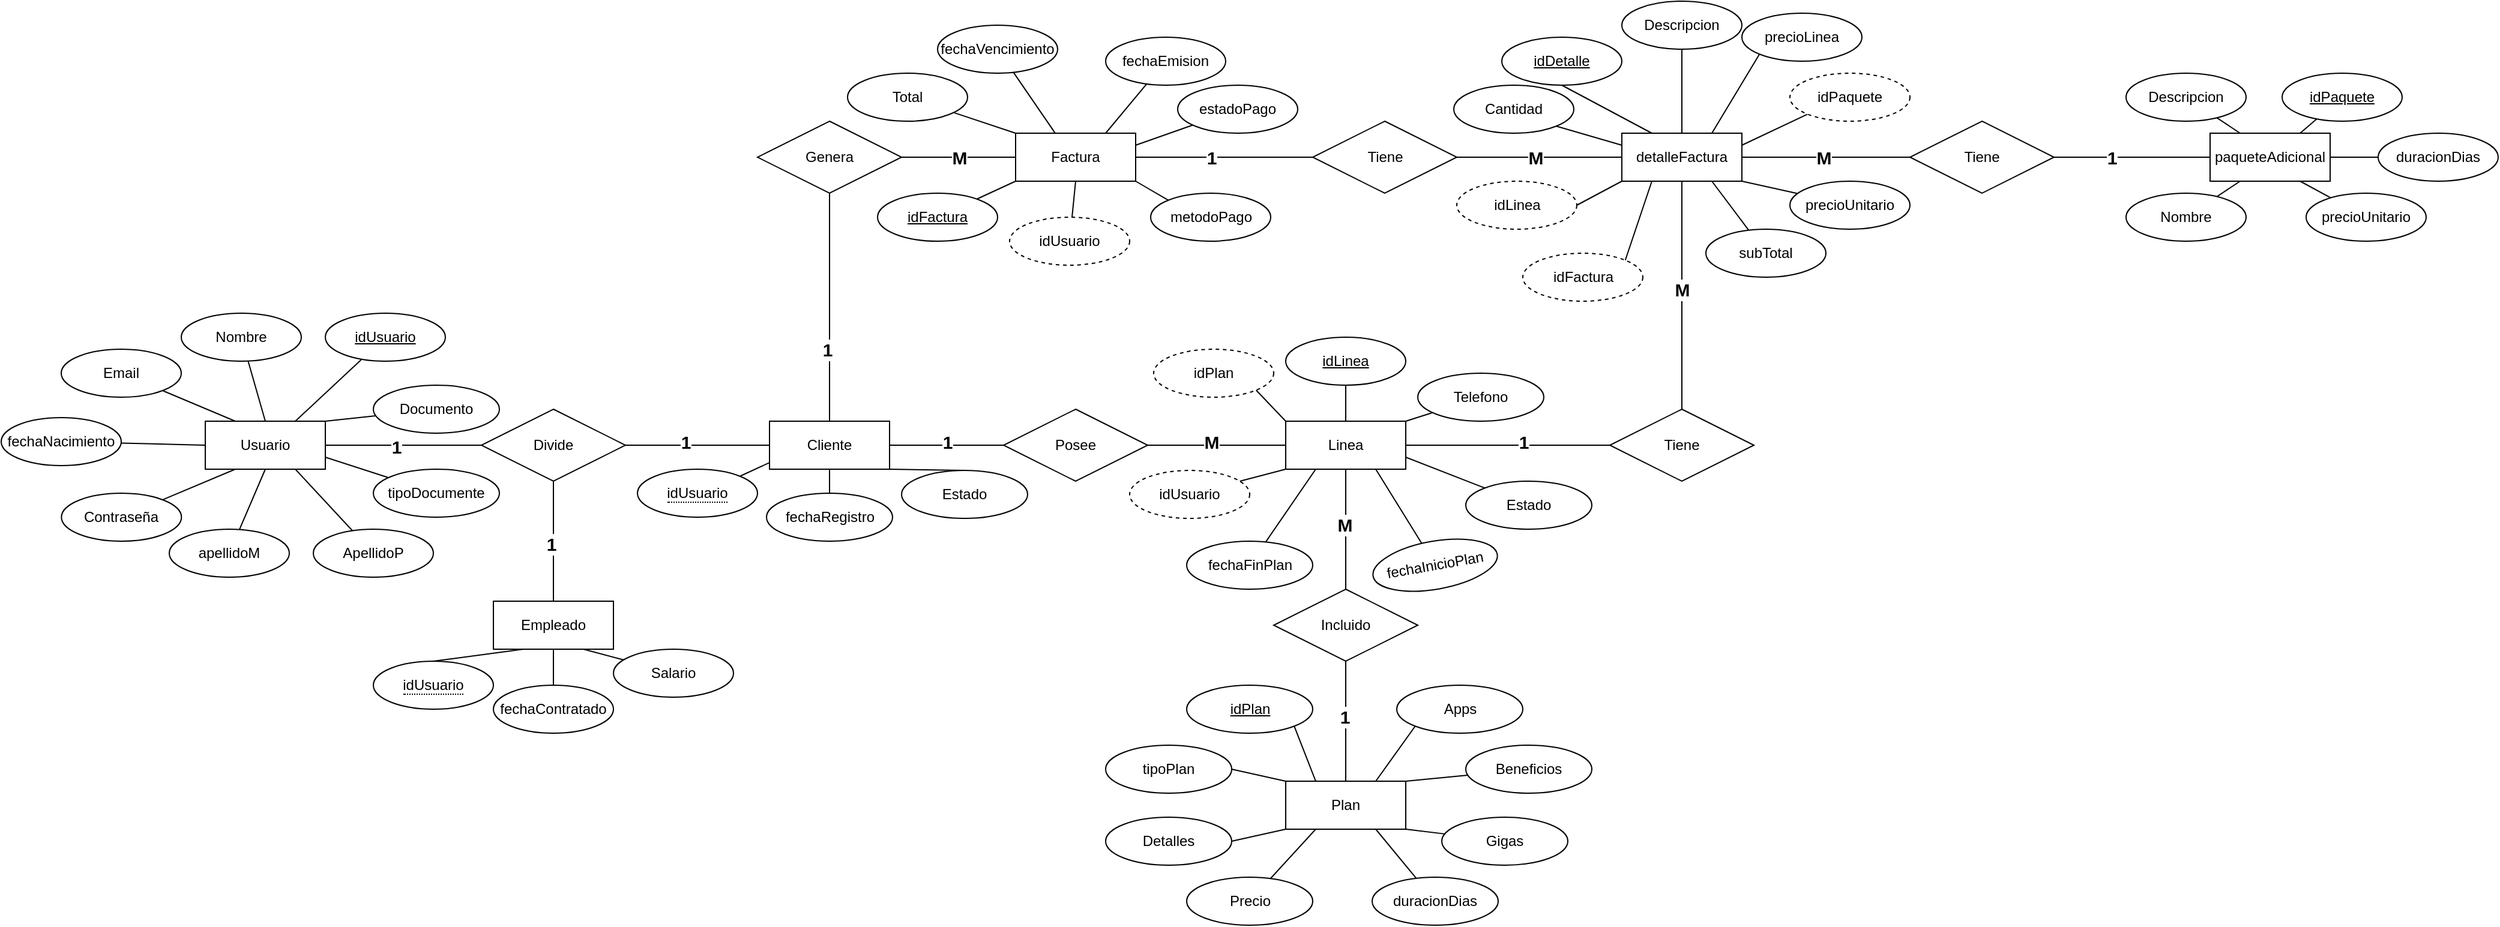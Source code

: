 <mxfile version="24.8.4">
  <diagram id="dkrQ9ZS8xXovLdFIciFE" name="Página-1">
    <mxGraphModel dx="2049" dy="2098" grid="1" gridSize="10" guides="1" tooltips="1" connect="1" arrows="1" fold="1" page="1" pageScale="1" pageWidth="1169" pageHeight="1654" math="0" shadow="0">
      <root>
        <mxCell id="0" />
        <mxCell id="1" parent="0" />
        <mxCell id="5EyhIDYpdWScq0TwLJZh-24" style="rounded=0;orthogonalLoop=1;jettySize=auto;html=1;entryX=0;entryY=0.5;entryDx=0;entryDy=0;endArrow=none;endFill=0;" parent="1" source="5EyhIDYpdWScq0TwLJZh-8" target="5EyhIDYpdWScq0TwLJZh-18" edge="1">
          <mxGeometry relative="1" as="geometry" />
        </mxCell>
        <mxCell id="a6uC7WweaBqQRgZrMlqn-47" value="1" style="edgeLabel;html=1;align=center;verticalAlign=middle;resizable=0;points=[];fontStyle=1;fontSize=15;" parent="5EyhIDYpdWScq0TwLJZh-24" vertex="1" connectable="0">
          <mxGeometry x="-0.095" y="-1" relative="1" as="geometry">
            <mxPoint as="offset" />
          </mxGeometry>
        </mxCell>
        <mxCell id="5EyhIDYpdWScq0TwLJZh-8" value="Usuario" style="whiteSpace=wrap;html=1;align=center;" parent="1" vertex="1">
          <mxGeometry y="340" width="100" height="40" as="geometry" />
        </mxCell>
        <mxCell id="5EyhIDYpdWScq0TwLJZh-33" style="rounded=0;orthogonalLoop=1;jettySize=auto;html=1;exitX=0.5;exitY=0;exitDx=0;exitDy=0;entryX=0.5;entryY=1;entryDx=0;entryDy=0;endArrow=none;endFill=0;" parent="1" source="5EyhIDYpdWScq0TwLJZh-9" target="5EyhIDYpdWScq0TwLJZh-18" edge="1">
          <mxGeometry relative="1" as="geometry" />
        </mxCell>
        <mxCell id="5EyhIDYpdWScq0TwLJZh-9" value="Empleado" style="whiteSpace=wrap;html=1;align=center;" parent="1" vertex="1">
          <mxGeometry x="240" y="490" width="100" height="40" as="geometry" />
        </mxCell>
        <mxCell id="5EyhIDYpdWScq0TwLJZh-27" style="rounded=0;orthogonalLoop=1;jettySize=auto;html=1;exitX=1;exitY=0.5;exitDx=0;exitDy=0;entryX=0;entryY=0.5;entryDx=0;entryDy=0;endArrow=none;endFill=0;" parent="1" source="5EyhIDYpdWScq0TwLJZh-10" target="5EyhIDYpdWScq0TwLJZh-19" edge="1">
          <mxGeometry relative="1" as="geometry" />
        </mxCell>
        <mxCell id="5EyhIDYpdWScq0TwLJZh-35" style="rounded=0;orthogonalLoop=1;jettySize=auto;html=1;exitX=0.5;exitY=0;exitDx=0;exitDy=0;entryX=0.5;entryY=1;entryDx=0;entryDy=0;endArrow=none;endFill=0;" parent="1" source="5EyhIDYpdWScq0TwLJZh-10" target="5EyhIDYpdWScq0TwLJZh-21" edge="1">
          <mxGeometry relative="1" as="geometry" />
        </mxCell>
        <mxCell id="5EyhIDYpdWScq0TwLJZh-10" value="Cliente" style="whiteSpace=wrap;html=1;align=center;" parent="1" vertex="1">
          <mxGeometry x="470" y="340" width="100" height="40" as="geometry" />
        </mxCell>
        <mxCell id="5EyhIDYpdWScq0TwLJZh-37" style="rounded=0;orthogonalLoop=1;jettySize=auto;html=1;exitX=1;exitY=0.5;exitDx=0;exitDy=0;entryX=0;entryY=0.5;entryDx=0;entryDy=0;endArrow=none;endFill=0;" parent="1" source="5EyhIDYpdWScq0TwLJZh-11" target="5EyhIDYpdWScq0TwLJZh-23" edge="1">
          <mxGeometry relative="1" as="geometry" />
        </mxCell>
        <mxCell id="5EyhIDYpdWScq0TwLJZh-11" value="Factura" style="whiteSpace=wrap;html=1;align=center;" parent="1" vertex="1">
          <mxGeometry x="675" y="100" width="100" height="40" as="geometry" />
        </mxCell>
        <mxCell id="5EyhIDYpdWScq0TwLJZh-39" style="rounded=0;orthogonalLoop=1;jettySize=auto;html=1;entryX=0.5;entryY=0;entryDx=0;entryDy=0;endArrow=none;endFill=0;" parent="1" source="5EyhIDYpdWScq0TwLJZh-12" target="5EyhIDYpdWScq0TwLJZh-22" edge="1">
          <mxGeometry relative="1" as="geometry" />
        </mxCell>
        <mxCell id="U-YtTyIGQQL6ujRv9n0Y-18" style="rounded=0;orthogonalLoop=1;jettySize=auto;html=1;entryX=0.5;entryY=1;entryDx=0;entryDy=0;endArrow=none;endFill=0;exitX=0.25;exitY=0;exitDx=0;exitDy=0;" parent="1" source="5EyhIDYpdWScq0TwLJZh-12" target="U-YtTyIGQQL6ujRv9n0Y-17" edge="1">
          <mxGeometry relative="1" as="geometry" />
        </mxCell>
        <mxCell id="U-YtTyIGQQL6ujRv9n0Y-22" style="rounded=0;orthogonalLoop=1;jettySize=auto;html=1;entryX=0;entryY=0.5;entryDx=0;entryDy=0;endArrow=none;endFill=0;" parent="1" source="5EyhIDYpdWScq0TwLJZh-12" target="U-YtTyIGQQL6ujRv9n0Y-21" edge="1">
          <mxGeometry relative="1" as="geometry" />
        </mxCell>
        <mxCell id="U-YtTyIGQQL6ujRv9n0Y-41" style="rounded=0;orthogonalLoop=1;jettySize=auto;html=1;exitX=1;exitY=0.25;exitDx=0;exitDy=0;entryX=0;entryY=1;entryDx=0;entryDy=0;endArrow=none;endFill=0;" parent="1" source="5EyhIDYpdWScq0TwLJZh-12" target="U-YtTyIGQQL6ujRv9n0Y-20" edge="1">
          <mxGeometry relative="1" as="geometry" />
        </mxCell>
        <mxCell id="5EyhIDYpdWScq0TwLJZh-12" value="detalleFactura" style="whiteSpace=wrap;html=1;align=center;" parent="1" vertex="1">
          <mxGeometry x="1180" y="100" width="100" height="40" as="geometry" />
        </mxCell>
        <mxCell id="5EyhIDYpdWScq0TwLJZh-31" style="rounded=0;orthogonalLoop=1;jettySize=auto;html=1;exitX=1;exitY=0.5;exitDx=0;exitDy=0;entryX=0;entryY=0.5;entryDx=0;entryDy=0;endArrow=none;endFill=0;" parent="1" source="5EyhIDYpdWScq0TwLJZh-17" target="5EyhIDYpdWScq0TwLJZh-22" edge="1">
          <mxGeometry relative="1" as="geometry" />
        </mxCell>
        <mxCell id="ISCRaRNo3R8DFq0GrJYm-25" style="rounded=0;orthogonalLoop=1;jettySize=auto;html=1;exitX=0;exitY=0;exitDx=0;exitDy=0;entryX=1;entryY=1;entryDx=0;entryDy=0;endArrow=none;endFill=0;" parent="1" source="5EyhIDYpdWScq0TwLJZh-17" target="ISCRaRNo3R8DFq0GrJYm-23" edge="1">
          <mxGeometry relative="1" as="geometry" />
        </mxCell>
        <mxCell id="5EyhIDYpdWScq0TwLJZh-17" value="Linea" style="whiteSpace=wrap;html=1;align=center;" parent="1" vertex="1">
          <mxGeometry x="900" y="340" width="100" height="40" as="geometry" />
        </mxCell>
        <mxCell id="5EyhIDYpdWScq0TwLJZh-26" style="rounded=0;orthogonalLoop=1;jettySize=auto;html=1;exitX=1;exitY=0.5;exitDx=0;exitDy=0;entryX=0;entryY=0.5;entryDx=0;entryDy=0;endArrow=none;endFill=0;" parent="1" source="5EyhIDYpdWScq0TwLJZh-18" target="5EyhIDYpdWScq0TwLJZh-10" edge="1">
          <mxGeometry relative="1" as="geometry" />
        </mxCell>
        <mxCell id="5EyhIDYpdWScq0TwLJZh-18" value="Divide" style="shape=rhombus;perimeter=rhombusPerimeter;whiteSpace=wrap;html=1;align=center;" parent="1" vertex="1">
          <mxGeometry x="230" y="330" width="120" height="60" as="geometry" />
        </mxCell>
        <mxCell id="5EyhIDYpdWScq0TwLJZh-28" style="rounded=0;orthogonalLoop=1;jettySize=auto;html=1;exitX=1;exitY=0.5;exitDx=0;exitDy=0;entryX=0;entryY=0.5;entryDx=0;entryDy=0;endArrow=none;endFill=0;" parent="1" source="5EyhIDYpdWScq0TwLJZh-19" target="5EyhIDYpdWScq0TwLJZh-17" edge="1">
          <mxGeometry relative="1" as="geometry" />
        </mxCell>
        <mxCell id="5EyhIDYpdWScq0TwLJZh-19" value="Posee" style="shape=rhombus;perimeter=rhombusPerimeter;whiteSpace=wrap;html=1;align=center;" parent="1" vertex="1">
          <mxGeometry x="665" y="330" width="120" height="60" as="geometry" />
        </mxCell>
        <mxCell id="5EyhIDYpdWScq0TwLJZh-30" style="rounded=0;orthogonalLoop=1;jettySize=auto;html=1;exitX=0.5;exitY=1;exitDx=0;exitDy=0;endArrow=none;endFill=0;entryX=0.5;entryY=0;entryDx=0;entryDy=0;" parent="1" source="5EyhIDYpdWScq0TwLJZh-20" target="ISCRaRNo3R8DFq0GrJYm-1" edge="1">
          <mxGeometry relative="1" as="geometry">
            <mxPoint x="1231.45" y="550" as="sourcePoint" />
            <mxPoint x="950" y="620" as="targetPoint" />
          </mxGeometry>
        </mxCell>
        <mxCell id="a6uC7WweaBqQRgZrMlqn-74" style="rounded=0;orthogonalLoop=1;jettySize=auto;html=1;exitX=0.5;exitY=0;exitDx=0;exitDy=0;entryX=0.5;entryY=1;entryDx=0;entryDy=0;endArrow=none;endFill=0;" parent="1" source="5EyhIDYpdWScq0TwLJZh-20" target="5EyhIDYpdWScq0TwLJZh-17" edge="1">
          <mxGeometry relative="1" as="geometry" />
        </mxCell>
        <mxCell id="5EyhIDYpdWScq0TwLJZh-20" value="Incluido" style="shape=rhombus;perimeter=rhombusPerimeter;whiteSpace=wrap;html=1;align=center;" parent="1" vertex="1">
          <mxGeometry x="890" y="480" width="120" height="60" as="geometry" />
        </mxCell>
        <mxCell id="5EyhIDYpdWScq0TwLJZh-36" style="rounded=0;orthogonalLoop=1;jettySize=auto;html=1;entryX=0;entryY=0.5;entryDx=0;entryDy=0;endArrow=none;endFill=0;" parent="1" source="5EyhIDYpdWScq0TwLJZh-21" target="5EyhIDYpdWScq0TwLJZh-11" edge="1">
          <mxGeometry relative="1" as="geometry" />
        </mxCell>
        <mxCell id="5EyhIDYpdWScq0TwLJZh-21" value="Genera" style="shape=rhombus;perimeter=rhombusPerimeter;whiteSpace=wrap;html=1;align=center;" parent="1" vertex="1">
          <mxGeometry x="460" y="90" width="120" height="60" as="geometry" />
        </mxCell>
        <mxCell id="5EyhIDYpdWScq0TwLJZh-22" value="Tiene" style="shape=rhombus;perimeter=rhombusPerimeter;whiteSpace=wrap;html=1;align=center;" parent="1" vertex="1">
          <mxGeometry x="1170" y="330" width="120" height="60" as="geometry" />
        </mxCell>
        <mxCell id="5EyhIDYpdWScq0TwLJZh-38" style="rounded=0;orthogonalLoop=1;jettySize=auto;html=1;entryX=0;entryY=0.5;entryDx=0;entryDy=0;endArrow=none;endFill=0;" parent="1" source="5EyhIDYpdWScq0TwLJZh-23" target="5EyhIDYpdWScq0TwLJZh-12" edge="1">
          <mxGeometry relative="1" as="geometry" />
        </mxCell>
        <mxCell id="5EyhIDYpdWScq0TwLJZh-23" value="Tiene" style="shape=rhombus;perimeter=rhombusPerimeter;whiteSpace=wrap;html=1;align=center;" parent="1" vertex="1">
          <mxGeometry x="922.5" y="90" width="120" height="60" as="geometry" />
        </mxCell>
        <mxCell id="a6uC7WweaBqQRgZrMlqn-1" style="rounded=0;orthogonalLoop=1;jettySize=auto;html=1;endArrow=none;endFill=0;" parent="1" source="5EyhIDYpdWScq0TwLJZh-47" edge="1">
          <mxGeometry relative="1" as="geometry">
            <mxPoint x="75" y="340" as="targetPoint" />
          </mxGeometry>
        </mxCell>
        <mxCell id="5EyhIDYpdWScq0TwLJZh-47" value="idUsuario" style="ellipse;whiteSpace=wrap;html=1;align=center;fontStyle=4;" parent="1" vertex="1">
          <mxGeometry x="100" y="250" width="100" height="40" as="geometry" />
        </mxCell>
        <mxCell id="a6uC7WweaBqQRgZrMlqn-2" style="rounded=0;orthogonalLoop=1;jettySize=auto;html=1;entryX=0.5;entryY=0;entryDx=0;entryDy=0;endArrow=none;endFill=0;" parent="1" source="5EyhIDYpdWScq0TwLJZh-48" target="5EyhIDYpdWScq0TwLJZh-8" edge="1">
          <mxGeometry relative="1" as="geometry" />
        </mxCell>
        <mxCell id="5EyhIDYpdWScq0TwLJZh-48" value="Nombre" style="ellipse;whiteSpace=wrap;html=1;align=center;" parent="1" vertex="1">
          <mxGeometry x="-20" y="250" width="100" height="40" as="geometry" />
        </mxCell>
        <mxCell id="5EyhIDYpdWScq0TwLJZh-49" value="ApellidoP" style="ellipse;whiteSpace=wrap;html=1;align=center;" parent="1" vertex="1">
          <mxGeometry x="90" y="430" width="100" height="40" as="geometry" />
        </mxCell>
        <mxCell id="a6uC7WweaBqQRgZrMlqn-6" style="rounded=0;orthogonalLoop=1;jettySize=auto;html=1;entryX=0.5;entryY=1;entryDx=0;entryDy=0;endArrow=none;endFill=0;" parent="1" source="5EyhIDYpdWScq0TwLJZh-50" target="5EyhIDYpdWScq0TwLJZh-8" edge="1">
          <mxGeometry relative="1" as="geometry" />
        </mxCell>
        <mxCell id="5EyhIDYpdWScq0TwLJZh-50" value="apellidoM" style="ellipse;whiteSpace=wrap;html=1;align=center;" parent="1" vertex="1">
          <mxGeometry x="-30" y="430" width="100" height="40" as="geometry" />
        </mxCell>
        <mxCell id="a6uC7WweaBqQRgZrMlqn-3" style="rounded=0;orthogonalLoop=1;jettySize=auto;html=1;entryX=0.25;entryY=0;entryDx=0;entryDy=0;endArrow=none;endFill=0;" parent="1" source="5EyhIDYpdWScq0TwLJZh-51" target="5EyhIDYpdWScq0TwLJZh-8" edge="1">
          <mxGeometry relative="1" as="geometry" />
        </mxCell>
        <mxCell id="5EyhIDYpdWScq0TwLJZh-51" value="Email" style="ellipse;whiteSpace=wrap;html=1;align=center;" parent="1" vertex="1">
          <mxGeometry x="-120" y="280" width="100" height="40" as="geometry" />
        </mxCell>
        <mxCell id="a6uC7WweaBqQRgZrMlqn-5" style="rounded=0;orthogonalLoop=1;jettySize=auto;html=1;endArrow=none;endFill=0;entryX=0.25;entryY=1;entryDx=0;entryDy=0;" parent="1" source="5EyhIDYpdWScq0TwLJZh-52" target="5EyhIDYpdWScq0TwLJZh-8" edge="1">
          <mxGeometry relative="1" as="geometry">
            <mxPoint x="20" y="390" as="targetPoint" />
          </mxGeometry>
        </mxCell>
        <mxCell id="5EyhIDYpdWScq0TwLJZh-52" value="Contraseña" style="ellipse;whiteSpace=wrap;html=1;align=center;" parent="1" vertex="1">
          <mxGeometry x="-119.83" y="400" width="100" height="40" as="geometry" />
        </mxCell>
        <mxCell id="a6uC7WweaBqQRgZrMlqn-4" style="rounded=0;orthogonalLoop=1;jettySize=auto;html=1;entryX=0;entryY=0.5;entryDx=0;entryDy=0;endArrow=none;endFill=0;" parent="1" source="5EyhIDYpdWScq0TwLJZh-53" target="5EyhIDYpdWScq0TwLJZh-8" edge="1">
          <mxGeometry relative="1" as="geometry" />
        </mxCell>
        <mxCell id="5EyhIDYpdWScq0TwLJZh-53" value="fechaNacimiento" style="ellipse;whiteSpace=wrap;html=1;align=center;" parent="1" vertex="1">
          <mxGeometry x="-170" y="337" width="100" height="40" as="geometry" />
        </mxCell>
        <mxCell id="a6uC7WweaBqQRgZrMlqn-8" style="rounded=0;orthogonalLoop=1;jettySize=auto;html=1;entryX=0.25;entryY=1;entryDx=0;entryDy=0;endArrow=none;endFill=0;exitX=0.5;exitY=0;exitDx=0;exitDy=0;" parent="1" source="U-YtTyIGQQL6ujRv9n0Y-3" target="5EyhIDYpdWScq0TwLJZh-9" edge="1">
          <mxGeometry relative="1" as="geometry">
            <mxPoint x="229.781" y="551.632" as="sourcePoint" />
          </mxGeometry>
        </mxCell>
        <mxCell id="a6uC7WweaBqQRgZrMlqn-10" style="rounded=0;orthogonalLoop=1;jettySize=auto;html=1;entryX=0.75;entryY=1;entryDx=0;entryDy=0;endArrow=none;endFill=0;" parent="1" source="5EyhIDYpdWScq0TwLJZh-55" target="5EyhIDYpdWScq0TwLJZh-9" edge="1">
          <mxGeometry relative="1" as="geometry" />
        </mxCell>
        <mxCell id="5EyhIDYpdWScq0TwLJZh-55" value="Salario" style="ellipse;whiteSpace=wrap;html=1;align=center;" parent="1" vertex="1">
          <mxGeometry x="340" y="530" width="100" height="40" as="geometry" />
        </mxCell>
        <mxCell id="a6uC7WweaBqQRgZrMlqn-9" style="rounded=0;orthogonalLoop=1;jettySize=auto;html=1;entryX=0.5;entryY=1;entryDx=0;entryDy=0;endArrow=none;endFill=0;" parent="1" source="5EyhIDYpdWScq0TwLJZh-56" target="5EyhIDYpdWScq0TwLJZh-9" edge="1">
          <mxGeometry relative="1" as="geometry" />
        </mxCell>
        <mxCell id="5EyhIDYpdWScq0TwLJZh-56" value="fechaContratado" style="ellipse;whiteSpace=wrap;html=1;align=center;" parent="1" vertex="1">
          <mxGeometry x="240" y="560" width="100" height="40" as="geometry" />
        </mxCell>
        <mxCell id="a6uC7WweaBqQRgZrMlqn-11" style="rounded=0;orthogonalLoop=1;jettySize=auto;html=1;entryX=0.002;entryY=0.86;entryDx=0;entryDy=0;endArrow=none;endFill=0;entryPerimeter=0;exitX=1;exitY=0;exitDx=0;exitDy=0;" parent="1" source="U-YtTyIGQQL6ujRv9n0Y-4" target="5EyhIDYpdWScq0TwLJZh-10" edge="1">
          <mxGeometry relative="1" as="geometry">
            <mxPoint x="438.276" y="393.505" as="sourcePoint" />
          </mxGeometry>
        </mxCell>
        <mxCell id="a6uC7WweaBqQRgZrMlqn-12" style="rounded=0;orthogonalLoop=1;jettySize=auto;html=1;entryX=0.5;entryY=1;entryDx=0;entryDy=0;endArrow=none;endFill=0;" parent="1" source="5EyhIDYpdWScq0TwLJZh-58" target="5EyhIDYpdWScq0TwLJZh-10" edge="1">
          <mxGeometry relative="1" as="geometry" />
        </mxCell>
        <mxCell id="5EyhIDYpdWScq0TwLJZh-58" value="fechaRegistro" style="ellipse;whiteSpace=wrap;html=1;align=center;" parent="1" vertex="1">
          <mxGeometry x="467.5" y="400" width="105" height="40" as="geometry" />
        </mxCell>
        <mxCell id="a6uC7WweaBqQRgZrMlqn-13" style="rounded=0;orthogonalLoop=1;jettySize=auto;html=1;entryX=1;entryY=0.75;entryDx=0;entryDy=0;endArrow=none;endFill=0;" parent="1" source="5EyhIDYpdWScq0TwLJZh-59" target="5EyhIDYpdWScq0TwLJZh-8" edge="1">
          <mxGeometry relative="1" as="geometry" />
        </mxCell>
        <mxCell id="5EyhIDYpdWScq0TwLJZh-59" value="tipoDocumente" style="ellipse;whiteSpace=wrap;html=1;align=center;" parent="1" vertex="1">
          <mxGeometry x="140" y="380" width="105" height="40" as="geometry" />
        </mxCell>
        <mxCell id="5EyhIDYpdWScq0TwLJZh-60" value="Documento" style="ellipse;whiteSpace=wrap;html=1;align=center;" parent="1" vertex="1">
          <mxGeometry x="140" y="310" width="105" height="40" as="geometry" />
        </mxCell>
        <mxCell id="a6uC7WweaBqQRgZrMlqn-18" style="rounded=0;orthogonalLoop=1;jettySize=auto;html=1;entryX=0;entryY=1;entryDx=0;entryDy=0;endArrow=none;endFill=0;" parent="1" source="5EyhIDYpdWScq0TwLJZh-61" target="5EyhIDYpdWScq0TwLJZh-11" edge="1">
          <mxGeometry relative="1" as="geometry" />
        </mxCell>
        <mxCell id="5EyhIDYpdWScq0TwLJZh-61" value="idFactura" style="ellipse;whiteSpace=wrap;html=1;align=center;fontStyle=4;" parent="1" vertex="1">
          <mxGeometry x="560" y="150" width="100" height="40" as="geometry" />
        </mxCell>
        <mxCell id="a6uC7WweaBqQRgZrMlqn-19" style="rounded=0;orthogonalLoop=1;jettySize=auto;html=1;endArrow=none;endFill=0;entryX=0.75;entryY=0;entryDx=0;entryDy=0;" parent="1" source="5EyhIDYpdWScq0TwLJZh-62" target="5EyhIDYpdWScq0TwLJZh-11" edge="1">
          <mxGeometry relative="1" as="geometry">
            <mxPoint x="780" y="100" as="targetPoint" />
          </mxGeometry>
        </mxCell>
        <mxCell id="5EyhIDYpdWScq0TwLJZh-62" value="fechaEmision" style="ellipse;whiteSpace=wrap;html=1;align=center;" parent="1" vertex="1">
          <mxGeometry x="750" y="20" width="100" height="40" as="geometry" />
        </mxCell>
        <mxCell id="a6uC7WweaBqQRgZrMlqn-15" style="rounded=0;orthogonalLoop=1;jettySize=auto;html=1;entryX=0.332;entryY=0.008;entryDx=0;entryDy=0;endArrow=none;endFill=0;entryPerimeter=0;" parent="1" source="5EyhIDYpdWScq0TwLJZh-63" target="5EyhIDYpdWScq0TwLJZh-11" edge="1">
          <mxGeometry relative="1" as="geometry" />
        </mxCell>
        <mxCell id="5EyhIDYpdWScq0TwLJZh-63" value="fechaVencimiento" style="ellipse;whiteSpace=wrap;html=1;align=center;" parent="1" vertex="1">
          <mxGeometry x="610" y="10" width="100" height="40" as="geometry" />
        </mxCell>
        <mxCell id="a6uC7WweaBqQRgZrMlqn-21" style="rounded=0;orthogonalLoop=1;jettySize=auto;html=1;endArrow=none;endFill=0;entryX=0;entryY=1;entryDx=0;entryDy=0;exitX=1;exitY=0.5;exitDx=0;exitDy=0;" parent="1" source="U-YtTyIGQQL6ujRv9n0Y-14" target="5EyhIDYpdWScq0TwLJZh-12" edge="1">
          <mxGeometry relative="1" as="geometry">
            <mxPoint x="1119" y="60" as="sourcePoint" />
            <mxPoint x="1158" y="140" as="targetPoint" />
          </mxGeometry>
        </mxCell>
        <mxCell id="a6uC7WweaBqQRgZrMlqn-23" style="rounded=0;orthogonalLoop=1;jettySize=auto;html=1;entryX=0.5;entryY=0;entryDx=0;entryDy=0;endArrow=none;endFill=0;" parent="1" source="5EyhIDYpdWScq0TwLJZh-66" target="5EyhIDYpdWScq0TwLJZh-12" edge="1">
          <mxGeometry relative="1" as="geometry" />
        </mxCell>
        <mxCell id="5EyhIDYpdWScq0TwLJZh-66" value="Descripcion" style="ellipse;whiteSpace=wrap;html=1;align=center;" parent="1" vertex="1">
          <mxGeometry x="1180" y="-10" width="100" height="40" as="geometry" />
        </mxCell>
        <mxCell id="a6uC7WweaBqQRgZrMlqn-25" style="rounded=0;orthogonalLoop=1;jettySize=auto;html=1;entryX=1;entryY=1;entryDx=0;entryDy=0;endArrow=none;endFill=0;" parent="1" source="5EyhIDYpdWScq0TwLJZh-67" target="5EyhIDYpdWScq0TwLJZh-12" edge="1">
          <mxGeometry relative="1" as="geometry" />
        </mxCell>
        <mxCell id="5EyhIDYpdWScq0TwLJZh-67" value="precioUnitario" style="ellipse;whiteSpace=wrap;html=1;align=center;" parent="1" vertex="1">
          <mxGeometry x="1320" y="140" width="100" height="40" as="geometry" />
        </mxCell>
        <mxCell id="a6uC7WweaBqQRgZrMlqn-27" style="rounded=0;orthogonalLoop=1;jettySize=auto;html=1;entryX=0;entryY=0.25;entryDx=0;entryDy=0;endArrow=none;endFill=0;exitX=1;exitY=1;exitDx=0;exitDy=0;" parent="1" source="U-YtTyIGQQL6ujRv9n0Y-16" target="5EyhIDYpdWScq0TwLJZh-12" edge="1">
          <mxGeometry relative="1" as="geometry">
            <mxPoint x="1102.754" y="95.923" as="sourcePoint" />
          </mxGeometry>
        </mxCell>
        <mxCell id="a6uC7WweaBqQRgZrMlqn-26" style="rounded=0;orthogonalLoop=1;jettySize=auto;html=1;entryX=0.75;entryY=1;entryDx=0;entryDy=0;endArrow=none;endFill=0;" parent="1" source="5EyhIDYpdWScq0TwLJZh-70" target="5EyhIDYpdWScq0TwLJZh-12" edge="1">
          <mxGeometry relative="1" as="geometry" />
        </mxCell>
        <mxCell id="5EyhIDYpdWScq0TwLJZh-70" value="subTotal" style="ellipse;whiteSpace=wrap;html=1;align=center;" parent="1" vertex="1">
          <mxGeometry x="1250" y="180" width="100" height="40" as="geometry" />
        </mxCell>
        <mxCell id="a6uC7WweaBqQRgZrMlqn-16" style="rounded=0;orthogonalLoop=1;jettySize=auto;html=1;endArrow=none;endFill=0;entryX=0;entryY=0;entryDx=0;entryDy=0;" parent="1" source="5EyhIDYpdWScq0TwLJZh-72" target="5EyhIDYpdWScq0TwLJZh-11" edge="1">
          <mxGeometry relative="1" as="geometry">
            <mxPoint x="710" y="140" as="targetPoint" />
          </mxGeometry>
        </mxCell>
        <mxCell id="5EyhIDYpdWScq0TwLJZh-72" value="Total" style="ellipse;whiteSpace=wrap;html=1;align=center;" parent="1" vertex="1">
          <mxGeometry x="535" y="50" width="100" height="40" as="geometry" />
        </mxCell>
        <mxCell id="a6uC7WweaBqQRgZrMlqn-17" style="rounded=0;orthogonalLoop=1;jettySize=auto;html=1;entryX=0.5;entryY=1;entryDx=0;entryDy=0;endArrow=none;endFill=0;" parent="1" source="5EyhIDYpdWScq0TwLJZh-73" target="5EyhIDYpdWScq0TwLJZh-11" edge="1">
          <mxGeometry relative="1" as="geometry" />
        </mxCell>
        <mxCell id="5EyhIDYpdWScq0TwLJZh-73" value="idUsuario" style="ellipse;whiteSpace=wrap;html=1;align=center;dashed=1;" parent="1" vertex="1">
          <mxGeometry x="670" y="170" width="100" height="40" as="geometry" />
        </mxCell>
        <mxCell id="a6uC7WweaBqQRgZrMlqn-56" style="rounded=0;orthogonalLoop=1;jettySize=auto;html=1;entryX=1;entryY=0.25;entryDx=0;entryDy=0;endArrow=none;endFill=0;" parent="1" source="5EyhIDYpdWScq0TwLJZh-75" target="5EyhIDYpdWScq0TwLJZh-11" edge="1">
          <mxGeometry relative="1" as="geometry" />
        </mxCell>
        <mxCell id="5EyhIDYpdWScq0TwLJZh-75" value="estadoPago" style="ellipse;whiteSpace=wrap;html=1;align=center;" parent="1" vertex="1">
          <mxGeometry x="810" y="60" width="100" height="40" as="geometry" />
        </mxCell>
        <mxCell id="a6uC7WweaBqQRgZrMlqn-28" style="rounded=0;orthogonalLoop=1;jettySize=auto;html=1;entryX=0.5;entryY=0;entryDx=0;entryDy=0;endArrow=none;endFill=0;" parent="1" source="5EyhIDYpdWScq0TwLJZh-82" target="5EyhIDYpdWScq0TwLJZh-17" edge="1">
          <mxGeometry relative="1" as="geometry" />
        </mxCell>
        <mxCell id="5EyhIDYpdWScq0TwLJZh-82" value="idLinea" style="ellipse;whiteSpace=wrap;html=1;align=center;fontStyle=4;" parent="1" vertex="1">
          <mxGeometry x="900" y="270" width="100" height="40" as="geometry" />
        </mxCell>
        <mxCell id="a6uC7WweaBqQRgZrMlqn-36" style="rounded=0;orthogonalLoop=1;jettySize=auto;html=1;entryX=0;entryY=1;entryDx=0;entryDy=0;endArrow=none;endFill=0;" parent="1" source="5EyhIDYpdWScq0TwLJZh-84" target="5EyhIDYpdWScq0TwLJZh-17" edge="1">
          <mxGeometry relative="1" as="geometry" />
        </mxCell>
        <mxCell id="a6uC7WweaBqQRgZrMlqn-29" style="rounded=0;orthogonalLoop=1;jettySize=auto;html=1;entryX=1;entryY=0;entryDx=0;entryDy=0;endArrow=none;endFill=0;" parent="1" source="5EyhIDYpdWScq0TwLJZh-89" target="5EyhIDYpdWScq0TwLJZh-17" edge="1">
          <mxGeometry relative="1" as="geometry" />
        </mxCell>
        <mxCell id="5EyhIDYpdWScq0TwLJZh-90" value="fechaFinPlan" style="ellipse;whiteSpace=wrap;html=1;align=center;" parent="1" vertex="1">
          <mxGeometry x="817.5" y="440" width="105" height="40" as="geometry" />
        </mxCell>
        <mxCell id="5EyhIDYpdWScq0TwLJZh-91" value="fechaInicioPlan" style="ellipse;whiteSpace=wrap;html=1;align=center;rotation=-10;" parent="1" vertex="1">
          <mxGeometry x="972" y="440" width="105" height="40" as="geometry" />
        </mxCell>
        <mxCell id="ISCRaRNo3R8DFq0GrJYm-27" style="rounded=0;orthogonalLoop=1;jettySize=auto;html=1;entryX=1;entryY=0.75;entryDx=0;entryDy=0;endArrow=none;endFill=0;" parent="1" source="5EyhIDYpdWScq0TwLJZh-92" target="5EyhIDYpdWScq0TwLJZh-17" edge="1">
          <mxGeometry relative="1" as="geometry" />
        </mxCell>
        <mxCell id="5EyhIDYpdWScq0TwLJZh-92" value="Estado" style="ellipse;whiteSpace=wrap;html=1;align=center;" parent="1" vertex="1">
          <mxGeometry x="1050" y="390" width="105" height="40" as="geometry" />
        </mxCell>
        <mxCell id="a6uC7WweaBqQRgZrMlqn-7" style="rounded=0;orthogonalLoop=1;jettySize=auto;html=1;entryX=0.75;entryY=1;entryDx=0;entryDy=0;endArrow=none;endFill=0;" parent="1" source="5EyhIDYpdWScq0TwLJZh-49" target="5EyhIDYpdWScq0TwLJZh-8" edge="1">
          <mxGeometry relative="1" as="geometry" />
        </mxCell>
        <mxCell id="a6uC7WweaBqQRgZrMlqn-14" style="rounded=0;orthogonalLoop=1;jettySize=auto;html=1;entryX=1;entryY=0;entryDx=0;entryDy=0;endArrow=none;endFill=0;" parent="1" source="5EyhIDYpdWScq0TwLJZh-60" target="5EyhIDYpdWScq0TwLJZh-8" edge="1">
          <mxGeometry relative="1" as="geometry" />
        </mxCell>
        <mxCell id="a6uC7WweaBqQRgZrMlqn-32" style="rounded=0;orthogonalLoop=1;jettySize=auto;html=1;entryX=0.25;entryY=1;entryDx=0;entryDy=0;endArrow=none;endFill=0;" parent="1" source="5EyhIDYpdWScq0TwLJZh-90" target="5EyhIDYpdWScq0TwLJZh-17" edge="1">
          <mxGeometry relative="1" as="geometry" />
        </mxCell>
        <mxCell id="a6uC7WweaBqQRgZrMlqn-33" style="rounded=0;orthogonalLoop=1;jettySize=auto;html=1;entryX=0.75;entryY=1;entryDx=0;entryDy=0;endArrow=none;endFill=0;" parent="1" source="5EyhIDYpdWScq0TwLJZh-91" target="5EyhIDYpdWScq0TwLJZh-17" edge="1">
          <mxGeometry relative="1" as="geometry" />
        </mxCell>
        <mxCell id="a6uC7WweaBqQRgZrMlqn-50" value="1" style="edgeLabel;html=1;align=center;verticalAlign=middle;resizable=0;points=[];fontStyle=1;fontSize=15;" parent="1" vertex="1" connectable="0">
          <mxGeometry x="399.997" y="357.0" as="geometry" />
        </mxCell>
        <mxCell id="a6uC7WweaBqQRgZrMlqn-51" value="1" style="edgeLabel;html=1;align=center;verticalAlign=middle;resizable=0;points=[];fontStyle=1;fontSize=15;" parent="1" vertex="1" connectable="0">
          <mxGeometry x="180.167" y="381.0" as="geometry">
            <mxPoint x="108" y="61" as="offset" />
          </mxGeometry>
        </mxCell>
        <mxCell id="a6uC7WweaBqQRgZrMlqn-52" value="1" style="edgeLabel;html=1;align=center;verticalAlign=middle;resizable=0;points=[];fontStyle=1;fontSize=15;" parent="1" vertex="1" connectable="0">
          <mxGeometry x="409.997" y="367.0" as="geometry">
            <mxPoint x="208" y="-10" as="offset" />
          </mxGeometry>
        </mxCell>
        <mxCell id="a6uC7WweaBqQRgZrMlqn-53" value="M" style="edgeLabel;html=1;align=center;verticalAlign=middle;resizable=0;points=[];fontStyle=1;fontSize=15;" parent="1" vertex="1" connectable="0">
          <mxGeometry x="629.997" y="367.0" as="geometry">
            <mxPoint x="208" y="-10" as="offset" />
          </mxGeometry>
        </mxCell>
        <mxCell id="5EyhIDYpdWScq0TwLJZh-89" value="Telefono" style="ellipse;whiteSpace=wrap;html=1;align=center;" parent="1" vertex="1">
          <mxGeometry x="1010" y="300" width="105" height="40" as="geometry" />
        </mxCell>
        <mxCell id="5EyhIDYpdWScq0TwLJZh-84" value="idUsuario" style="ellipse;whiteSpace=wrap;html=1;align=center;dashed=1;" parent="1" vertex="1">
          <mxGeometry x="770" y="381" width="100" height="40" as="geometry" />
        </mxCell>
        <mxCell id="a6uC7WweaBqQRgZrMlqn-60" value="1" style="edgeLabel;html=1;align=center;verticalAlign=middle;resizable=0;points=[];fontStyle=1;fontSize=15;" parent="1" vertex="1" connectable="0">
          <mxGeometry x="309.997" y="290.0" as="geometry">
            <mxPoint x="208" y="-10" as="offset" />
          </mxGeometry>
        </mxCell>
        <mxCell id="a6uC7WweaBqQRgZrMlqn-61" value="M" style="edgeLabel;html=1;align=center;verticalAlign=middle;resizable=0;points=[];fontStyle=1;fontSize=15;" parent="1" vertex="1" connectable="0">
          <mxGeometry x="419.997" y="130.0" as="geometry">
            <mxPoint x="208" y="-10" as="offset" />
          </mxGeometry>
        </mxCell>
        <mxCell id="a6uC7WweaBqQRgZrMlqn-63" value="1" style="edgeLabel;html=1;align=center;verticalAlign=middle;resizable=0;points=[];fontStyle=1;fontSize=15;" parent="1" vertex="1" connectable="0">
          <mxGeometry x="629.997" y="130.0" as="geometry">
            <mxPoint x="208" y="-10" as="offset" />
          </mxGeometry>
        </mxCell>
        <mxCell id="a6uC7WweaBqQRgZrMlqn-64" value="M" style="edgeLabel;html=1;align=center;verticalAlign=middle;resizable=0;points=[];fontStyle=1;fontSize=15;" parent="1" vertex="1" connectable="0">
          <mxGeometry x="899.997" y="130.0" as="geometry">
            <mxPoint x="208" y="-10" as="offset" />
          </mxGeometry>
        </mxCell>
        <mxCell id="a6uC7WweaBqQRgZrMlqn-66" value="M" style="edgeLabel;html=1;align=center;verticalAlign=middle;resizable=0;points=[];fontStyle=1;fontSize=15;" parent="1" vertex="1" connectable="0">
          <mxGeometry x="1021.997" y="240.0" as="geometry">
            <mxPoint x="208" y="-10" as="offset" />
          </mxGeometry>
        </mxCell>
        <mxCell id="a6uC7WweaBqQRgZrMlqn-68" value="1" style="edgeLabel;html=1;align=center;verticalAlign=middle;resizable=0;points=[];fontStyle=1;fontSize=15;" parent="1" vertex="1" connectable="0">
          <mxGeometry x="889.997" y="367.0" as="geometry">
            <mxPoint x="208" y="-10" as="offset" />
          </mxGeometry>
        </mxCell>
        <mxCell id="a6uC7WweaBqQRgZrMlqn-79" value="1" style="edgeLabel;html=1;align=center;verticalAlign=middle;resizable=0;points=[];fontStyle=1;fontSize=15;" parent="1" vertex="1" connectable="0">
          <mxGeometry x="734.997" y="590.0" as="geometry">
            <mxPoint x="214" y="-4" as="offset" />
          </mxGeometry>
        </mxCell>
        <mxCell id="a6uC7WweaBqQRgZrMlqn-80" value="M" style="edgeLabel;html=1;align=center;verticalAlign=middle;resizable=0;points=[];fontStyle=1;fontSize=15;" parent="1" vertex="1" connectable="0">
          <mxGeometry x="734.997" y="430.0" as="geometry">
            <mxPoint x="214" y="-4" as="offset" />
          </mxGeometry>
        </mxCell>
        <mxCell id="ISCRaRNo3R8DFq0GrJYm-1" value="Plan" style="whiteSpace=wrap;html=1;align=center;" parent="1" vertex="1">
          <mxGeometry x="900" y="640" width="100" height="40" as="geometry" />
        </mxCell>
        <mxCell id="ISCRaRNo3R8DFq0GrJYm-17" style="rounded=0;orthogonalLoop=1;jettySize=auto;html=1;exitX=1;exitY=1;exitDx=0;exitDy=0;entryX=0.25;entryY=0;entryDx=0;entryDy=0;endArrow=none;endFill=0;" parent="1" source="ISCRaRNo3R8DFq0GrJYm-30" target="ISCRaRNo3R8DFq0GrJYm-1" edge="1">
          <mxGeometry relative="1" as="geometry">
            <mxPoint x="1035.5" y="627" as="sourcePoint" />
          </mxGeometry>
        </mxCell>
        <mxCell id="ISCRaRNo3R8DFq0GrJYm-19" style="rounded=0;orthogonalLoop=1;jettySize=auto;html=1;entryX=0;entryY=0;entryDx=0;entryDy=0;endArrow=none;endFill=0;exitX=1;exitY=0.5;exitDx=0;exitDy=0;" parent="1" source="U-YtTyIGQQL6ujRv9n0Y-9" target="ISCRaRNo3R8DFq0GrJYm-1" edge="1">
          <mxGeometry relative="1" as="geometry">
            <mxPoint x="870" y="700" as="sourcePoint" />
          </mxGeometry>
        </mxCell>
        <mxCell id="ISCRaRNo3R8DFq0GrJYm-16" style="rounded=0;orthogonalLoop=1;jettySize=auto;html=1;exitX=1;exitY=0.5;exitDx=0;exitDy=0;entryX=0;entryY=1;entryDx=0;entryDy=0;endArrow=none;endFill=0;" parent="1" source="ISCRaRNo3R8DFq0GrJYm-11" target="ISCRaRNo3R8DFq0GrJYm-1" edge="1">
          <mxGeometry relative="1" as="geometry" />
        </mxCell>
        <mxCell id="ISCRaRNo3R8DFq0GrJYm-11" value="Detalles" style="ellipse;whiteSpace=wrap;html=1;align=center;" parent="1" vertex="1">
          <mxGeometry x="750" y="670" width="105" height="40" as="geometry" />
        </mxCell>
        <mxCell id="ISCRaRNo3R8DFq0GrJYm-20" style="rounded=0;orthogonalLoop=1;jettySize=auto;html=1;entryX=0.25;entryY=1;entryDx=0;entryDy=0;endArrow=none;endFill=0;" parent="1" source="ISCRaRNo3R8DFq0GrJYm-12" target="ISCRaRNo3R8DFq0GrJYm-1" edge="1">
          <mxGeometry relative="1" as="geometry" />
        </mxCell>
        <mxCell id="ISCRaRNo3R8DFq0GrJYm-12" value="Precio" style="ellipse;whiteSpace=wrap;html=1;align=center;" parent="1" vertex="1">
          <mxGeometry x="817.5" y="720" width="105" height="40" as="geometry" />
        </mxCell>
        <mxCell id="ISCRaRNo3R8DFq0GrJYm-13" value="Gigas" style="ellipse;whiteSpace=wrap;html=1;align=center;" parent="1" vertex="1">
          <mxGeometry x="1030" y="670" width="105" height="40" as="geometry" />
        </mxCell>
        <mxCell id="ISCRaRNo3R8DFq0GrJYm-22" style="rounded=0;orthogonalLoop=1;jettySize=auto;html=1;entryX=0.75;entryY=1;entryDx=0;entryDy=0;endArrow=none;endFill=0;" parent="1" source="ISCRaRNo3R8DFq0GrJYm-14" target="ISCRaRNo3R8DFq0GrJYm-1" edge="1">
          <mxGeometry relative="1" as="geometry" />
        </mxCell>
        <mxCell id="ISCRaRNo3R8DFq0GrJYm-14" value="duracionDias" style="ellipse;whiteSpace=wrap;html=1;align=center;" parent="1" vertex="1">
          <mxGeometry x="972" y="720" width="105" height="40" as="geometry" />
        </mxCell>
        <mxCell id="ISCRaRNo3R8DFq0GrJYm-18" style="rounded=0;orthogonalLoop=1;jettySize=auto;html=1;entryX=1;entryY=0;entryDx=0;entryDy=0;endArrow=none;endFill=0;" parent="1" source="ISCRaRNo3R8DFq0GrJYm-15" target="ISCRaRNo3R8DFq0GrJYm-1" edge="1">
          <mxGeometry relative="1" as="geometry" />
        </mxCell>
        <mxCell id="ISCRaRNo3R8DFq0GrJYm-15" value="Beneficios" style="ellipse;whiteSpace=wrap;html=1;align=center;" parent="1" vertex="1">
          <mxGeometry x="1050" y="610" width="105" height="40" as="geometry" />
        </mxCell>
        <mxCell id="ISCRaRNo3R8DFq0GrJYm-21" style="rounded=0;orthogonalLoop=1;jettySize=auto;html=1;endArrow=none;endFill=0;" parent="1" source="ISCRaRNo3R8DFq0GrJYm-13" edge="1">
          <mxGeometry relative="1" as="geometry">
            <mxPoint x="1000" y="680" as="targetPoint" />
          </mxGeometry>
        </mxCell>
        <mxCell id="ISCRaRNo3R8DFq0GrJYm-23" value="idPlan" style="ellipse;whiteSpace=wrap;html=1;align=center;dashed=1;" parent="1" vertex="1">
          <mxGeometry x="790" y="280" width="100" height="40" as="geometry" />
        </mxCell>
        <mxCell id="ISCRaRNo3R8DFq0GrJYm-30" value="&lt;u&gt;idPlan&lt;/u&gt;" style="ellipse;whiteSpace=wrap;html=1;align=center;" parent="1" vertex="1">
          <mxGeometry x="817.5" y="560" width="105" height="40" as="geometry" />
        </mxCell>
        <mxCell id="U-YtTyIGQQL6ujRv9n0Y-1" value="paqueteAdicional" style="whiteSpace=wrap;html=1;align=center;" parent="1" vertex="1">
          <mxGeometry x="1670" y="100" width="100" height="40" as="geometry" />
        </mxCell>
        <mxCell id="U-YtTyIGQQL6ujRv9n0Y-3" value="&lt;span style=&quot;border-bottom: 1px dotted&quot;&gt;idUsuario&lt;/span&gt;" style="ellipse;whiteSpace=wrap;html=1;align=center;" parent="1" vertex="1">
          <mxGeometry x="140" y="540" width="100" height="40" as="geometry" />
        </mxCell>
        <mxCell id="U-YtTyIGQQL6ujRv9n0Y-4" value="&lt;span style=&quot;border-bottom: 1px dotted&quot;&gt;idUsuario&lt;/span&gt;" style="ellipse;whiteSpace=wrap;html=1;align=center;" parent="1" vertex="1">
          <mxGeometry x="360" y="380" width="100" height="40" as="geometry" />
        </mxCell>
        <mxCell id="U-YtTyIGQQL6ujRv9n0Y-5" value="metodoPago" style="ellipse;whiteSpace=wrap;html=1;align=center;" parent="1" vertex="1">
          <mxGeometry x="787.5" y="150" width="100" height="40" as="geometry" />
        </mxCell>
        <mxCell id="U-YtTyIGQQL6ujRv9n0Y-6" style="rounded=0;orthogonalLoop=1;jettySize=auto;html=1;endArrow=none;endFill=0;entryX=1;entryY=1;entryDx=0;entryDy=0;exitX=0;exitY=0;exitDx=0;exitDy=0;" parent="1" source="U-YtTyIGQQL6ujRv9n0Y-5" target="5EyhIDYpdWScq0TwLJZh-11" edge="1">
          <mxGeometry relative="1" as="geometry">
            <mxPoint x="636" y="183" as="sourcePoint" />
            <mxPoint x="680" y="150" as="targetPoint" />
          </mxGeometry>
        </mxCell>
        <mxCell id="U-YtTyIGQQL6ujRv9n0Y-9" value="tipoPlan" style="ellipse;whiteSpace=wrap;html=1;align=center;" parent="1" vertex="1">
          <mxGeometry x="750" y="610" width="105" height="40" as="geometry" />
        </mxCell>
        <mxCell id="U-YtTyIGQQL6ujRv9n0Y-11" value="Apps" style="ellipse;whiteSpace=wrap;html=1;align=center;" parent="1" vertex="1">
          <mxGeometry x="992.5" y="560" width="105" height="40" as="geometry" />
        </mxCell>
        <mxCell id="U-YtTyIGQQL6ujRv9n0Y-13" style="rounded=0;orthogonalLoop=1;jettySize=auto;html=1;entryX=0.75;entryY=0;entryDx=0;entryDy=0;endArrow=none;endFill=0;exitX=0;exitY=1;exitDx=0;exitDy=0;" parent="1" source="U-YtTyIGQQL6ujRv9n0Y-11" target="ISCRaRNo3R8DFq0GrJYm-1" edge="1">
          <mxGeometry relative="1" as="geometry">
            <mxPoint x="1042" y="699" as="sourcePoint" />
            <mxPoint x="1010" y="690" as="targetPoint" />
          </mxGeometry>
        </mxCell>
        <mxCell id="U-YtTyIGQQL6ujRv9n0Y-14" value="idLinea" style="ellipse;whiteSpace=wrap;html=1;align=center;dashed=1;" parent="1" vertex="1">
          <mxGeometry x="1042.5" y="140" width="100" height="40" as="geometry" />
        </mxCell>
        <mxCell id="U-YtTyIGQQL6ujRv9n0Y-40" style="rounded=0;orthogonalLoop=1;jettySize=auto;html=1;exitX=1;exitY=0;exitDx=0;exitDy=0;entryX=0.25;entryY=1;entryDx=0;entryDy=0;endArrow=none;endFill=0;" parent="1" source="U-YtTyIGQQL6ujRv9n0Y-15" target="5EyhIDYpdWScq0TwLJZh-12" edge="1">
          <mxGeometry relative="1" as="geometry" />
        </mxCell>
        <mxCell id="U-YtTyIGQQL6ujRv9n0Y-15" value="idFactura" style="ellipse;whiteSpace=wrap;html=1;align=center;dashed=1;" parent="1" vertex="1">
          <mxGeometry x="1097.5" y="200" width="100" height="40" as="geometry" />
        </mxCell>
        <mxCell id="U-YtTyIGQQL6ujRv9n0Y-17" value="idDetalle" style="ellipse;whiteSpace=wrap;html=1;align=center;fontStyle=4;" parent="1" vertex="1">
          <mxGeometry x="1080" y="20" width="100" height="40" as="geometry" />
        </mxCell>
        <mxCell id="U-YtTyIGQQL6ujRv9n0Y-20" value="idPaquete" style="ellipse;whiteSpace=wrap;html=1;align=center;dashed=1;" parent="1" vertex="1">
          <mxGeometry x="1320" y="50" width="100" height="40" as="geometry" />
        </mxCell>
        <mxCell id="U-YtTyIGQQL6ujRv9n0Y-23" style="rounded=0;orthogonalLoop=1;jettySize=auto;html=1;entryX=0;entryY=0.5;entryDx=0;entryDy=0;endArrow=none;endFill=0;" parent="1" source="U-YtTyIGQQL6ujRv9n0Y-21" target="U-YtTyIGQQL6ujRv9n0Y-1" edge="1">
          <mxGeometry relative="1" as="geometry" />
        </mxCell>
        <mxCell id="U-YtTyIGQQL6ujRv9n0Y-21" value="Tiene" style="shape=rhombus;perimeter=rhombusPerimeter;whiteSpace=wrap;html=1;align=center;" parent="1" vertex="1">
          <mxGeometry x="1420" y="90" width="120" height="60" as="geometry" />
        </mxCell>
        <mxCell id="U-YtTyIGQQL6ujRv9n0Y-30" style="rounded=0;orthogonalLoop=1;jettySize=auto;html=1;entryX=0.25;entryY=1;entryDx=0;entryDy=0;endArrow=none;endFill=0;" parent="1" source="U-YtTyIGQQL6ujRv9n0Y-24" target="U-YtTyIGQQL6ujRv9n0Y-1" edge="1">
          <mxGeometry relative="1" as="geometry" />
        </mxCell>
        <mxCell id="U-YtTyIGQQL6ujRv9n0Y-24" value="Nombre" style="ellipse;whiteSpace=wrap;html=1;align=center;" parent="1" vertex="1">
          <mxGeometry x="1600" y="150" width="100" height="40" as="geometry" />
        </mxCell>
        <mxCell id="U-YtTyIGQQL6ujRv9n0Y-31" style="rounded=0;orthogonalLoop=1;jettySize=auto;html=1;entryX=0.25;entryY=0;entryDx=0;entryDy=0;endArrow=none;endFill=0;" parent="1" source="U-YtTyIGQQL6ujRv9n0Y-25" target="U-YtTyIGQQL6ujRv9n0Y-1" edge="1">
          <mxGeometry relative="1" as="geometry" />
        </mxCell>
        <mxCell id="U-YtTyIGQQL6ujRv9n0Y-25" value="Descripcion" style="ellipse;whiteSpace=wrap;html=1;align=center;" parent="1" vertex="1">
          <mxGeometry x="1600" y="50" width="100" height="40" as="geometry" />
        </mxCell>
        <mxCell id="U-YtTyIGQQL6ujRv9n0Y-26" value="precioUnitario" style="ellipse;whiteSpace=wrap;html=1;align=center;" parent="1" vertex="1">
          <mxGeometry x="1750" y="150" width="100" height="40" as="geometry" />
        </mxCell>
        <mxCell id="U-YtTyIGQQL6ujRv9n0Y-33" style="rounded=0;orthogonalLoop=1;jettySize=auto;html=1;entryX=1;entryY=0.5;entryDx=0;entryDy=0;endArrow=none;endFill=0;" parent="1" source="U-YtTyIGQQL6ujRv9n0Y-27" target="U-YtTyIGQQL6ujRv9n0Y-1" edge="1">
          <mxGeometry relative="1" as="geometry" />
        </mxCell>
        <mxCell id="U-YtTyIGQQL6ujRv9n0Y-27" value="duracionDias" style="ellipse;whiteSpace=wrap;html=1;align=center;" parent="1" vertex="1">
          <mxGeometry x="1810" y="100" width="100" height="40" as="geometry" />
        </mxCell>
        <mxCell id="U-YtTyIGQQL6ujRv9n0Y-34" style="rounded=0;orthogonalLoop=1;jettySize=auto;html=1;entryX=0.75;entryY=0;entryDx=0;entryDy=0;endArrow=none;endFill=0;" parent="1" source="U-YtTyIGQQL6ujRv9n0Y-28" target="U-YtTyIGQQL6ujRv9n0Y-1" edge="1">
          <mxGeometry relative="1" as="geometry" />
        </mxCell>
        <mxCell id="U-YtTyIGQQL6ujRv9n0Y-28" value="&lt;u&gt;idPaquete&lt;/u&gt;" style="ellipse;whiteSpace=wrap;html=1;align=center;" parent="1" vertex="1">
          <mxGeometry x="1730" y="50" width="100" height="40" as="geometry" />
        </mxCell>
        <mxCell id="U-YtTyIGQQL6ujRv9n0Y-32" style="rounded=0;orthogonalLoop=1;jettySize=auto;html=1;entryX=0.75;entryY=1;entryDx=0;entryDy=0;endArrow=none;endFill=0;" parent="1" source="U-YtTyIGQQL6ujRv9n0Y-26" target="U-YtTyIGQQL6ujRv9n0Y-1" edge="1">
          <mxGeometry relative="1" as="geometry" />
        </mxCell>
        <mxCell id="U-YtTyIGQQL6ujRv9n0Y-36" value="M" style="edgeLabel;html=1;align=center;verticalAlign=middle;resizable=0;points=[];fontStyle=1;fontSize=15;" parent="1" vertex="1" connectable="0">
          <mxGeometry x="1139.997" y="130.0" as="geometry">
            <mxPoint x="208" y="-10" as="offset" />
          </mxGeometry>
        </mxCell>
        <mxCell id="U-YtTyIGQQL6ujRv9n0Y-37" value="1" style="edgeLabel;html=1;align=center;verticalAlign=middle;resizable=0;points=[];fontStyle=1;fontSize=15;" parent="1" vertex="1" connectable="0">
          <mxGeometry x="1379.997" y="130.0" as="geometry">
            <mxPoint x="208" y="-10" as="offset" />
          </mxGeometry>
        </mxCell>
        <mxCell id="U-YtTyIGQQL6ujRv9n0Y-16" value="Cantidad" style="ellipse;whiteSpace=wrap;html=1;align=center;" parent="1" vertex="1">
          <mxGeometry x="1040" y="60" width="100" height="40" as="geometry" />
        </mxCell>
        <mxCell id="Vx9DMFwS5yE0aP_DiZLg-1" style="rounded=0;orthogonalLoop=1;jettySize=auto;html=1;endArrow=none;endFill=0;exitX=1;exitY=1;exitDx=0;exitDy=0;entryX=0.5;entryY=0;entryDx=0;entryDy=0;" parent="1" source="5EyhIDYpdWScq0TwLJZh-10" target="Vx9DMFwS5yE0aP_DiZLg-2" edge="1">
          <mxGeometry relative="1" as="geometry">
            <mxPoint x="574" y="430" as="sourcePoint" />
            <mxPoint x="520" y="480" as="targetPoint" />
          </mxGeometry>
        </mxCell>
        <mxCell id="Vx9DMFwS5yE0aP_DiZLg-2" value="Estado" style="ellipse;whiteSpace=wrap;html=1;align=center;" parent="1" vertex="1">
          <mxGeometry x="580" y="381" width="105" height="40" as="geometry" />
        </mxCell>
        <mxCell id="zlgrOPkapbZ7LSCQ-CVd-1" value="precioLinea" style="ellipse;whiteSpace=wrap;html=1;align=center;" parent="1" vertex="1">
          <mxGeometry x="1280" width="100" height="40" as="geometry" />
        </mxCell>
        <mxCell id="zlgrOPkapbZ7LSCQ-CVd-2" style="rounded=0;orthogonalLoop=1;jettySize=auto;html=1;entryX=0;entryY=1;entryDx=0;entryDy=0;endArrow=none;endFill=0;exitX=0.75;exitY=0;exitDx=0;exitDy=0;" parent="1" source="5EyhIDYpdWScq0TwLJZh-12" target="zlgrOPkapbZ7LSCQ-CVd-1" edge="1">
          <mxGeometry relative="1" as="geometry">
            <mxPoint x="1240" y="40" as="sourcePoint" />
            <mxPoint x="1240" y="110" as="targetPoint" />
          </mxGeometry>
        </mxCell>
      </root>
    </mxGraphModel>
  </diagram>
</mxfile>
